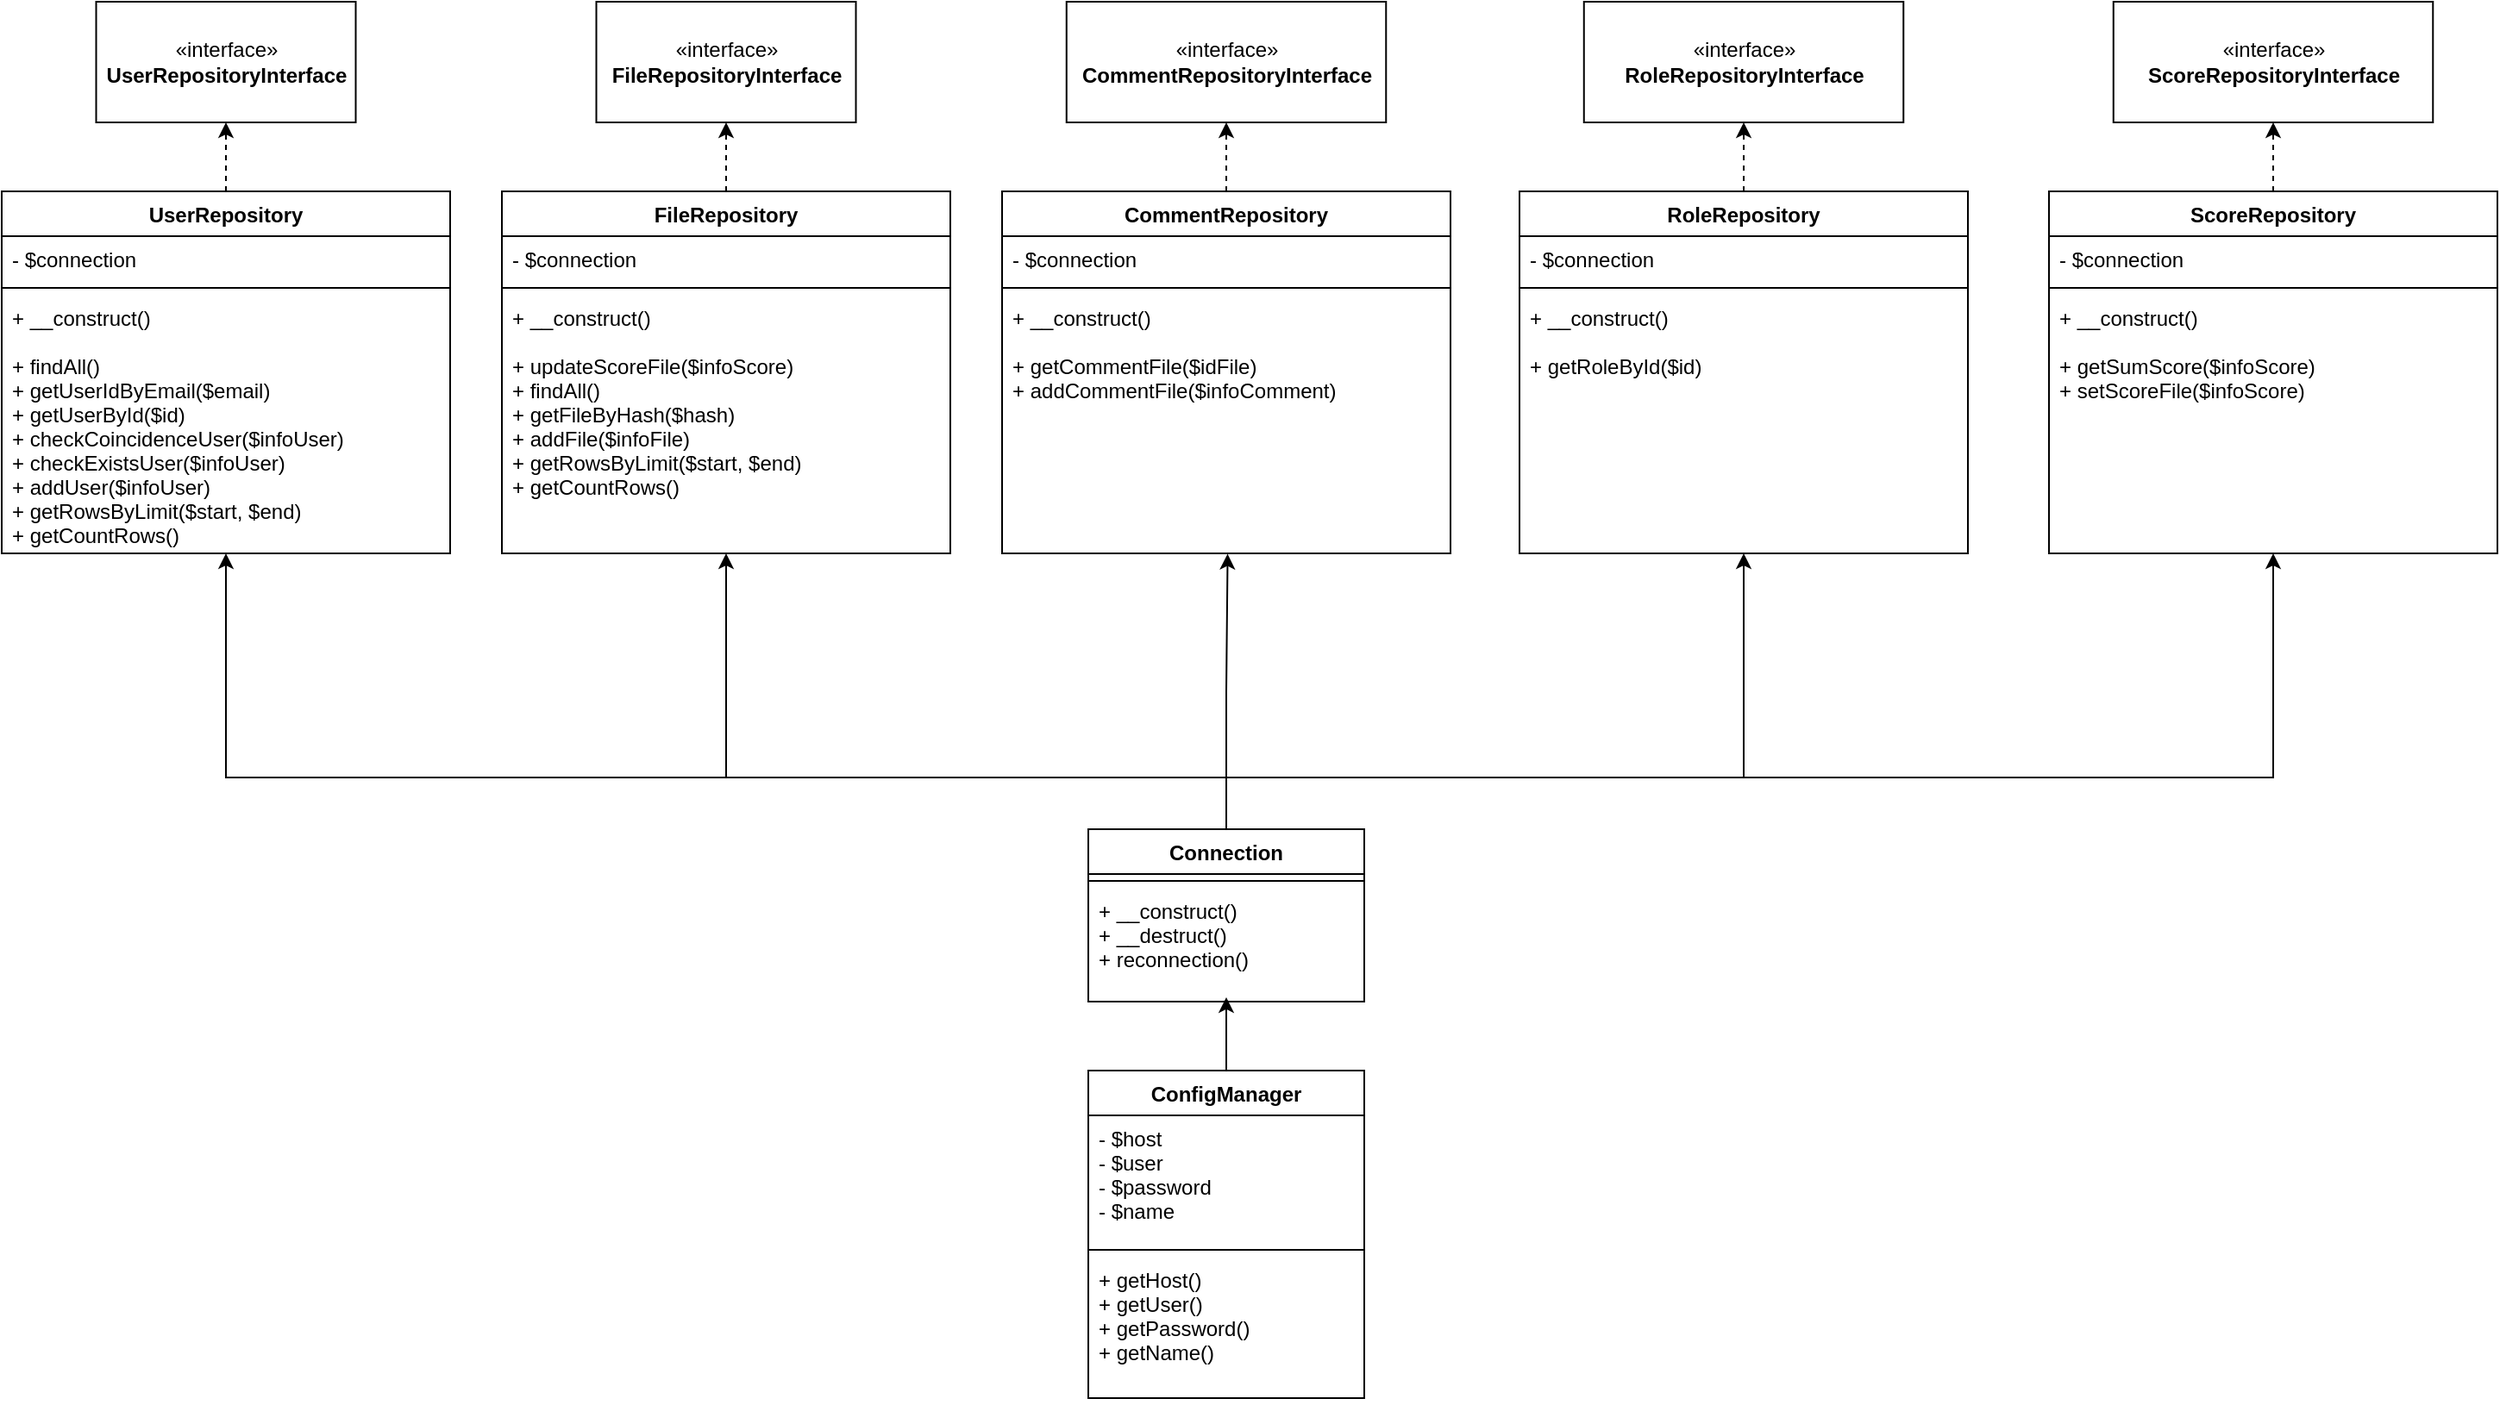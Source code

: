 <mxfile version="14.6.9" type="device"><diagram id="V7yiknXcRLUmi_ONjjFE" name="Page-1"><mxGraphModel dx="2249" dy="1923" grid="1" gridSize="10" guides="1" tooltips="1" connect="1" arrows="1" fold="1" page="1" pageScale="1" pageWidth="827" pageHeight="1169" math="0" shadow="0"><root><mxCell id="0"/><mxCell id="1" parent="0"/><mxCell id="Fb2ca72IFvFFsz-QjDic-27" style="edgeStyle=orthogonalEdgeStyle;rounded=0;orthogonalLoop=1;jettySize=auto;html=1;entryX=0.503;entryY=1.002;entryDx=0;entryDy=0;entryPerimeter=0;startArrow=none;startFill=0;endArrow=classic;endFill=1;" parent="1" source="aDzbaB7cMVV3QWas4ko4-1" target="Fb2ca72IFvFFsz-QjDic-12" edge="1"><mxGeometry relative="1" as="geometry"/></mxCell><mxCell id="Fb2ca72IFvFFsz-QjDic-33" style="edgeStyle=orthogonalEdgeStyle;rounded=0;orthogonalLoop=1;jettySize=auto;html=1;startArrow=none;startFill=0;endArrow=classic;endFill=1;" parent="1" source="aDzbaB7cMVV3QWas4ko4-1" target="aDzbaB7cMVV3QWas4ko4-31" edge="1"><mxGeometry relative="1" as="geometry"><Array as="points"><mxPoint x="350" y="240"/><mxPoint x="60" y="240"/></Array></mxGeometry></mxCell><mxCell id="Fb2ca72IFvFFsz-QjDic-34" style="edgeStyle=orthogonalEdgeStyle;rounded=0;orthogonalLoop=1;jettySize=auto;html=1;startArrow=none;startFill=0;endArrow=classic;endFill=1;" parent="1" source="aDzbaB7cMVV3QWas4ko4-1" target="aDzbaB7cMVV3QWas4ko4-22" edge="1"><mxGeometry relative="1" as="geometry"><Array as="points"><mxPoint x="350" y="240"/><mxPoint x="-230" y="240"/></Array></mxGeometry></mxCell><mxCell id="Fb2ca72IFvFFsz-QjDic-35" style="edgeStyle=orthogonalEdgeStyle;rounded=0;orthogonalLoop=1;jettySize=auto;html=1;startArrow=none;startFill=0;endArrow=classic;endFill=1;" parent="1" source="aDzbaB7cMVV3QWas4ko4-1" target="Fb2ca72IFvFFsz-QjDic-15" edge="1"><mxGeometry relative="1" as="geometry"><Array as="points"><mxPoint x="350" y="240"/><mxPoint x="650" y="240"/></Array></mxGeometry></mxCell><mxCell id="Fb2ca72IFvFFsz-QjDic-36" style="edgeStyle=orthogonalEdgeStyle;rounded=0;orthogonalLoop=1;jettySize=auto;html=1;startArrow=none;startFill=0;endArrow=classic;endFill=1;" parent="1" source="aDzbaB7cMVV3QWas4ko4-1" target="Fb2ca72IFvFFsz-QjDic-21" edge="1"><mxGeometry relative="1" as="geometry"><Array as="points"><mxPoint x="350" y="240"/><mxPoint x="957" y="240"/></Array></mxGeometry></mxCell><mxCell id="aDzbaB7cMVV3QWas4ko4-1" value="Connection" style="swimlane;fontStyle=1;align=center;verticalAlign=top;childLayout=stackLayout;horizontal=1;startSize=26;horizontalStack=0;resizeParent=1;resizeParentMax=0;resizeLast=0;collapsible=1;marginBottom=0;" parent="1" vertex="1"><mxGeometry x="270" y="270" width="160" height="100" as="geometry"/></mxCell><mxCell id="aDzbaB7cMVV3QWas4ko4-3" value="" style="line;strokeWidth=1;fillColor=none;align=left;verticalAlign=middle;spacingTop=-1;spacingLeft=3;spacingRight=3;rotatable=0;labelPosition=right;points=[];portConstraint=eastwest;" parent="aDzbaB7cMVV3QWas4ko4-1" vertex="1"><mxGeometry y="26" width="160" height="8" as="geometry"/></mxCell><mxCell id="aDzbaB7cMVV3QWas4ko4-4" value="+ __construct()&#10;+ __destruct()&#10;+ reconnection()" style="text;strokeColor=none;fillColor=none;align=left;verticalAlign=top;spacingLeft=4;spacingRight=4;overflow=hidden;rotatable=0;points=[[0,0.5],[1,0.5]];portConstraint=eastwest;" parent="aDzbaB7cMVV3QWas4ko4-1" vertex="1"><mxGeometry y="34" width="160" height="66" as="geometry"/></mxCell><mxCell id="aDzbaB7cMVV3QWas4ko4-30" style="edgeStyle=orthogonalEdgeStyle;rounded=0;orthogonalLoop=1;jettySize=auto;html=1;entryX=0.5;entryY=1;entryDx=0;entryDy=0;dashed=1;" parent="1" source="aDzbaB7cMVV3QWas4ko4-22" target="aDzbaB7cMVV3QWas4ko4-27" edge="1"><mxGeometry relative="1" as="geometry"/></mxCell><mxCell id="aDzbaB7cMVV3QWas4ko4-22" value="UserRepository" style="swimlane;fontStyle=1;align=center;verticalAlign=top;childLayout=stackLayout;horizontal=1;startSize=26;horizontalStack=0;resizeParent=1;resizeParentMax=0;resizeLast=0;collapsible=1;marginBottom=0;" parent="1" vertex="1"><mxGeometry x="-360" y="-100" width="260" height="210" as="geometry"/></mxCell><mxCell id="aDzbaB7cMVV3QWas4ko4-23" value="- $connection" style="text;strokeColor=none;fillColor=none;align=left;verticalAlign=top;spacingLeft=4;spacingRight=4;overflow=hidden;rotatable=0;points=[[0,0.5],[1,0.5]];portConstraint=eastwest;" parent="aDzbaB7cMVV3QWas4ko4-22" vertex="1"><mxGeometry y="26" width="260" height="26" as="geometry"/></mxCell><mxCell id="aDzbaB7cMVV3QWas4ko4-24" value="" style="line;strokeWidth=1;fillColor=none;align=left;verticalAlign=middle;spacingTop=-1;spacingLeft=3;spacingRight=3;rotatable=0;labelPosition=right;points=[];portConstraint=eastwest;" parent="aDzbaB7cMVV3QWas4ko4-22" vertex="1"><mxGeometry y="52" width="260" height="8" as="geometry"/></mxCell><mxCell id="aDzbaB7cMVV3QWas4ko4-25" value="+ __construct()&#10;&#10;+ findAll()&#10;+ getUserIdByEmail($email)&#10;+ getUserById($id)&#10;+ checkCoincidenceUser($infoUser)&#10;+ checkExistsUser($infoUser)&#10;+ addUser($infoUser)&#10;+ getRowsByLimit($start, $end)&#10;+ getCountRows()" style="text;strokeColor=none;fillColor=none;align=left;verticalAlign=top;spacingLeft=4;spacingRight=4;overflow=hidden;rotatable=0;points=[[0,0.5],[1,0.5]];portConstraint=eastwest;" parent="aDzbaB7cMVV3QWas4ko4-22" vertex="1"><mxGeometry y="60" width="260" height="150" as="geometry"/></mxCell><mxCell id="aDzbaB7cMVV3QWas4ko4-27" value="«interface»&lt;br&gt;&lt;span style=&quot;font-weight: 700&quot;&gt;UserRepository&lt;/span&gt;&lt;b&gt;Interface&lt;/b&gt;" style="html=1;" parent="1" vertex="1"><mxGeometry x="-305.25" y="-210" width="150.5" height="70" as="geometry"/></mxCell><mxCell id="aDzbaB7cMVV3QWas4ko4-36" style="edgeStyle=orthogonalEdgeStyle;rounded=0;orthogonalLoop=1;jettySize=auto;html=1;entryX=0.5;entryY=1;entryDx=0;entryDy=0;dashed=1;" parent="1" source="aDzbaB7cMVV3QWas4ko4-31" target="aDzbaB7cMVV3QWas4ko4-35" edge="1"><mxGeometry relative="1" as="geometry"/></mxCell><mxCell id="aDzbaB7cMVV3QWas4ko4-31" value="FileRepository" style="swimlane;fontStyle=1;align=center;verticalAlign=top;childLayout=stackLayout;horizontal=1;startSize=26;horizontalStack=0;resizeParent=1;resizeParentMax=0;resizeLast=0;collapsible=1;marginBottom=0;" parent="1" vertex="1"><mxGeometry x="-70" y="-100" width="260" height="210" as="geometry"/></mxCell><mxCell id="aDzbaB7cMVV3QWas4ko4-32" value="- $connection" style="text;strokeColor=none;fillColor=none;align=left;verticalAlign=top;spacingLeft=4;spacingRight=4;overflow=hidden;rotatable=0;points=[[0,0.5],[1,0.5]];portConstraint=eastwest;" parent="aDzbaB7cMVV3QWas4ko4-31" vertex="1"><mxGeometry y="26" width="260" height="26" as="geometry"/></mxCell><mxCell id="aDzbaB7cMVV3QWas4ko4-33" value="" style="line;strokeWidth=1;fillColor=none;align=left;verticalAlign=middle;spacingTop=-1;spacingLeft=3;spacingRight=3;rotatable=0;labelPosition=right;points=[];portConstraint=eastwest;" parent="aDzbaB7cMVV3QWas4ko4-31" vertex="1"><mxGeometry y="52" width="260" height="8" as="geometry"/></mxCell><mxCell id="aDzbaB7cMVV3QWas4ko4-34" value="+ __construct()&#10;&#10;+ updateScoreFile($infoScore)&#10;+ findAll()&#10;+ getFileByHash($hash)&#10;+ addFile($infoFile)&#10;+ getRowsByLimit($start, $end)&#10;+ getCountRows()&#10;" style="text;strokeColor=none;fillColor=none;align=left;verticalAlign=top;spacingLeft=4;spacingRight=4;overflow=hidden;rotatable=0;points=[[0,0.5],[1,0.5]];portConstraint=eastwest;" parent="aDzbaB7cMVV3QWas4ko4-31" vertex="1"><mxGeometry y="60" width="260" height="150" as="geometry"/></mxCell><mxCell id="aDzbaB7cMVV3QWas4ko4-35" value="«interface»&lt;br&gt;&lt;span style=&quot;font-weight: 700&quot;&gt;FileRepository&lt;/span&gt;&lt;b&gt;Interface&lt;/b&gt;" style="html=1;" parent="1" vertex="1"><mxGeometry x="-15.25" y="-210" width="150.5" height="70" as="geometry"/></mxCell><mxCell id="Fb2ca72IFvFFsz-QjDic-6" style="edgeStyle=orthogonalEdgeStyle;rounded=0;orthogonalLoop=1;jettySize=auto;html=1;entryX=0.5;entryY=0.962;entryDx=0;entryDy=0;entryPerimeter=0;startArrow=none;startFill=0;endArrow=classic;endFill=1;" parent="1" source="Fb2ca72IFvFFsz-QjDic-1" target="aDzbaB7cMVV3QWas4ko4-4" edge="1"><mxGeometry relative="1" as="geometry"><Array as="points"><mxPoint x="350" y="430"/><mxPoint x="350" y="430"/></Array></mxGeometry></mxCell><mxCell id="Fb2ca72IFvFFsz-QjDic-1" value="ConfigManager" style="swimlane;fontStyle=1;align=center;verticalAlign=top;childLayout=stackLayout;horizontal=1;startSize=26;horizontalStack=0;resizeParent=1;resizeParentMax=0;resizeLast=0;collapsible=1;marginBottom=0;" parent="1" vertex="1"><mxGeometry x="270" y="410" width="160" height="190" as="geometry"/></mxCell><mxCell id="Fb2ca72IFvFFsz-QjDic-2" value="- $host&#10;- $user&#10;- $password&#10;- $name" style="text;strokeColor=none;fillColor=none;align=left;verticalAlign=top;spacingLeft=4;spacingRight=4;overflow=hidden;rotatable=0;points=[[0,0.5],[1,0.5]];portConstraint=eastwest;" parent="Fb2ca72IFvFFsz-QjDic-1" vertex="1"><mxGeometry y="26" width="160" height="74" as="geometry"/></mxCell><mxCell id="Fb2ca72IFvFFsz-QjDic-3" value="" style="line;strokeWidth=1;fillColor=none;align=left;verticalAlign=middle;spacingTop=-1;spacingLeft=3;spacingRight=3;rotatable=0;labelPosition=right;points=[];portConstraint=eastwest;" parent="Fb2ca72IFvFFsz-QjDic-1" vertex="1"><mxGeometry y="100" width="160" height="8" as="geometry"/></mxCell><mxCell id="Fb2ca72IFvFFsz-QjDic-4" value="+ getHost()&#10;+ getUser()&#10;+ getPassword()&#10;+ getName()" style="text;strokeColor=none;fillColor=none;align=left;verticalAlign=top;spacingLeft=4;spacingRight=4;overflow=hidden;rotatable=0;points=[[0,0.5],[1,0.5]];portConstraint=eastwest;" parent="Fb2ca72IFvFFsz-QjDic-1" vertex="1"><mxGeometry y="108" width="160" height="82" as="geometry"/></mxCell><mxCell id="Fb2ca72IFvFFsz-QjDic-8" style="edgeStyle=orthogonalEdgeStyle;rounded=0;orthogonalLoop=1;jettySize=auto;html=1;entryX=0.5;entryY=1;entryDx=0;entryDy=0;dashed=1;" parent="1" source="Fb2ca72IFvFFsz-QjDic-9" target="Fb2ca72IFvFFsz-QjDic-13" edge="1"><mxGeometry relative="1" as="geometry"/></mxCell><mxCell id="Fb2ca72IFvFFsz-QjDic-9" value="CommentRepository" style="swimlane;fontStyle=1;align=center;verticalAlign=top;childLayout=stackLayout;horizontal=1;startSize=26;horizontalStack=0;resizeParent=1;resizeParentMax=0;resizeLast=0;collapsible=1;marginBottom=0;" parent="1" vertex="1"><mxGeometry x="220" y="-100" width="260" height="210" as="geometry"/></mxCell><mxCell id="Fb2ca72IFvFFsz-QjDic-10" value="- $connection" style="text;strokeColor=none;fillColor=none;align=left;verticalAlign=top;spacingLeft=4;spacingRight=4;overflow=hidden;rotatable=0;points=[[0,0.5],[1,0.5]];portConstraint=eastwest;" parent="Fb2ca72IFvFFsz-QjDic-9" vertex="1"><mxGeometry y="26" width="260" height="26" as="geometry"/></mxCell><mxCell id="Fb2ca72IFvFFsz-QjDic-11" value="" style="line;strokeWidth=1;fillColor=none;align=left;verticalAlign=middle;spacingTop=-1;spacingLeft=3;spacingRight=3;rotatable=0;labelPosition=right;points=[];portConstraint=eastwest;" parent="Fb2ca72IFvFFsz-QjDic-9" vertex="1"><mxGeometry y="52" width="260" height="8" as="geometry"/></mxCell><mxCell id="Fb2ca72IFvFFsz-QjDic-12" value="+ __construct()&#10;&#10;+ getCommentFile($idFile)&#10;+ addCommentFile($infoComment)&#10;" style="text;strokeColor=none;fillColor=none;align=left;verticalAlign=top;spacingLeft=4;spacingRight=4;overflow=hidden;rotatable=0;points=[[0,0.5],[1,0.5]];portConstraint=eastwest;" parent="Fb2ca72IFvFFsz-QjDic-9" vertex="1"><mxGeometry y="60" width="260" height="150" as="geometry"/></mxCell><mxCell id="Fb2ca72IFvFFsz-QjDic-13" value="«interface»&lt;br&gt;&lt;span style=&quot;font-weight: 700&quot;&gt;CommentRepository&lt;/span&gt;&lt;b&gt;Interface&lt;/b&gt;" style="html=1;" parent="1" vertex="1"><mxGeometry x="257.38" y="-210" width="185.25" height="70" as="geometry"/></mxCell><mxCell id="Fb2ca72IFvFFsz-QjDic-14" style="edgeStyle=orthogonalEdgeStyle;rounded=0;orthogonalLoop=1;jettySize=auto;html=1;entryX=0.5;entryY=1;entryDx=0;entryDy=0;dashed=1;" parent="1" source="Fb2ca72IFvFFsz-QjDic-15" target="Fb2ca72IFvFFsz-QjDic-19" edge="1"><mxGeometry relative="1" as="geometry"/></mxCell><mxCell id="Fb2ca72IFvFFsz-QjDic-15" value="RoleRepository" style="swimlane;fontStyle=1;align=center;verticalAlign=top;childLayout=stackLayout;horizontal=1;startSize=26;horizontalStack=0;resizeParent=1;resizeParentMax=0;resizeLast=0;collapsible=1;marginBottom=0;" parent="1" vertex="1"><mxGeometry x="520" y="-100" width="260" height="210" as="geometry"/></mxCell><mxCell id="Fb2ca72IFvFFsz-QjDic-16" value="- $connection" style="text;strokeColor=none;fillColor=none;align=left;verticalAlign=top;spacingLeft=4;spacingRight=4;overflow=hidden;rotatable=0;points=[[0,0.5],[1,0.5]];portConstraint=eastwest;" parent="Fb2ca72IFvFFsz-QjDic-15" vertex="1"><mxGeometry y="26" width="260" height="26" as="geometry"/></mxCell><mxCell id="Fb2ca72IFvFFsz-QjDic-17" value="" style="line;strokeWidth=1;fillColor=none;align=left;verticalAlign=middle;spacingTop=-1;spacingLeft=3;spacingRight=3;rotatable=0;labelPosition=right;points=[];portConstraint=eastwest;" parent="Fb2ca72IFvFFsz-QjDic-15" vertex="1"><mxGeometry y="52" width="260" height="8" as="geometry"/></mxCell><mxCell id="Fb2ca72IFvFFsz-QjDic-18" value="+ __construct()&#10;&#10;+ getRoleById($id)&#10;" style="text;strokeColor=none;fillColor=none;align=left;verticalAlign=top;spacingLeft=4;spacingRight=4;overflow=hidden;rotatable=0;points=[[0,0.5],[1,0.5]];portConstraint=eastwest;" parent="Fb2ca72IFvFFsz-QjDic-15" vertex="1"><mxGeometry y="60" width="260" height="150" as="geometry"/></mxCell><mxCell id="Fb2ca72IFvFFsz-QjDic-19" value="«interface»&lt;br&gt;&lt;span style=&quot;font-weight: 700&quot;&gt;RoleRepository&lt;/span&gt;&lt;b&gt;Interface&lt;/b&gt;" style="html=1;" parent="1" vertex="1"><mxGeometry x="557.38" y="-210" width="185.25" height="70" as="geometry"/></mxCell><mxCell id="Fb2ca72IFvFFsz-QjDic-20" style="edgeStyle=orthogonalEdgeStyle;rounded=0;orthogonalLoop=1;jettySize=auto;html=1;entryX=0.5;entryY=1;entryDx=0;entryDy=0;dashed=1;" parent="1" source="Fb2ca72IFvFFsz-QjDic-21" target="Fb2ca72IFvFFsz-QjDic-25" edge="1"><mxGeometry relative="1" as="geometry"/></mxCell><mxCell id="Fb2ca72IFvFFsz-QjDic-21" value="ScoreRepository" style="swimlane;fontStyle=1;align=center;verticalAlign=top;childLayout=stackLayout;horizontal=1;startSize=26;horizontalStack=0;resizeParent=1;resizeParentMax=0;resizeLast=0;collapsible=1;marginBottom=0;" parent="1" vertex="1"><mxGeometry x="827" y="-100" width="260" height="210" as="geometry"/></mxCell><mxCell id="Fb2ca72IFvFFsz-QjDic-22" value="- $connection" style="text;strokeColor=none;fillColor=none;align=left;verticalAlign=top;spacingLeft=4;spacingRight=4;overflow=hidden;rotatable=0;points=[[0,0.5],[1,0.5]];portConstraint=eastwest;" parent="Fb2ca72IFvFFsz-QjDic-21" vertex="1"><mxGeometry y="26" width="260" height="26" as="geometry"/></mxCell><mxCell id="Fb2ca72IFvFFsz-QjDic-23" value="" style="line;strokeWidth=1;fillColor=none;align=left;verticalAlign=middle;spacingTop=-1;spacingLeft=3;spacingRight=3;rotatable=0;labelPosition=right;points=[];portConstraint=eastwest;" parent="Fb2ca72IFvFFsz-QjDic-21" vertex="1"><mxGeometry y="52" width="260" height="8" as="geometry"/></mxCell><mxCell id="Fb2ca72IFvFFsz-QjDic-24" value="+ __construct()&#10;&#10;+ getSumScore($infoScore)&#10;+ setScoreFile($infoScore)&#10;" style="text;strokeColor=none;fillColor=none;align=left;verticalAlign=top;spacingLeft=4;spacingRight=4;overflow=hidden;rotatable=0;points=[[0,0.5],[1,0.5]];portConstraint=eastwest;" parent="Fb2ca72IFvFFsz-QjDic-21" vertex="1"><mxGeometry y="60" width="260" height="150" as="geometry"/></mxCell><mxCell id="Fb2ca72IFvFFsz-QjDic-25" value="«interface»&lt;br&gt;&lt;span style=&quot;font-weight: 700&quot;&gt;ScoreRepository&lt;/span&gt;&lt;b&gt;Interface&lt;/b&gt;" style="html=1;" parent="1" vertex="1"><mxGeometry x="864.38" y="-210" width="185.25" height="70" as="geometry"/></mxCell></root></mxGraphModel></diagram></mxfile>